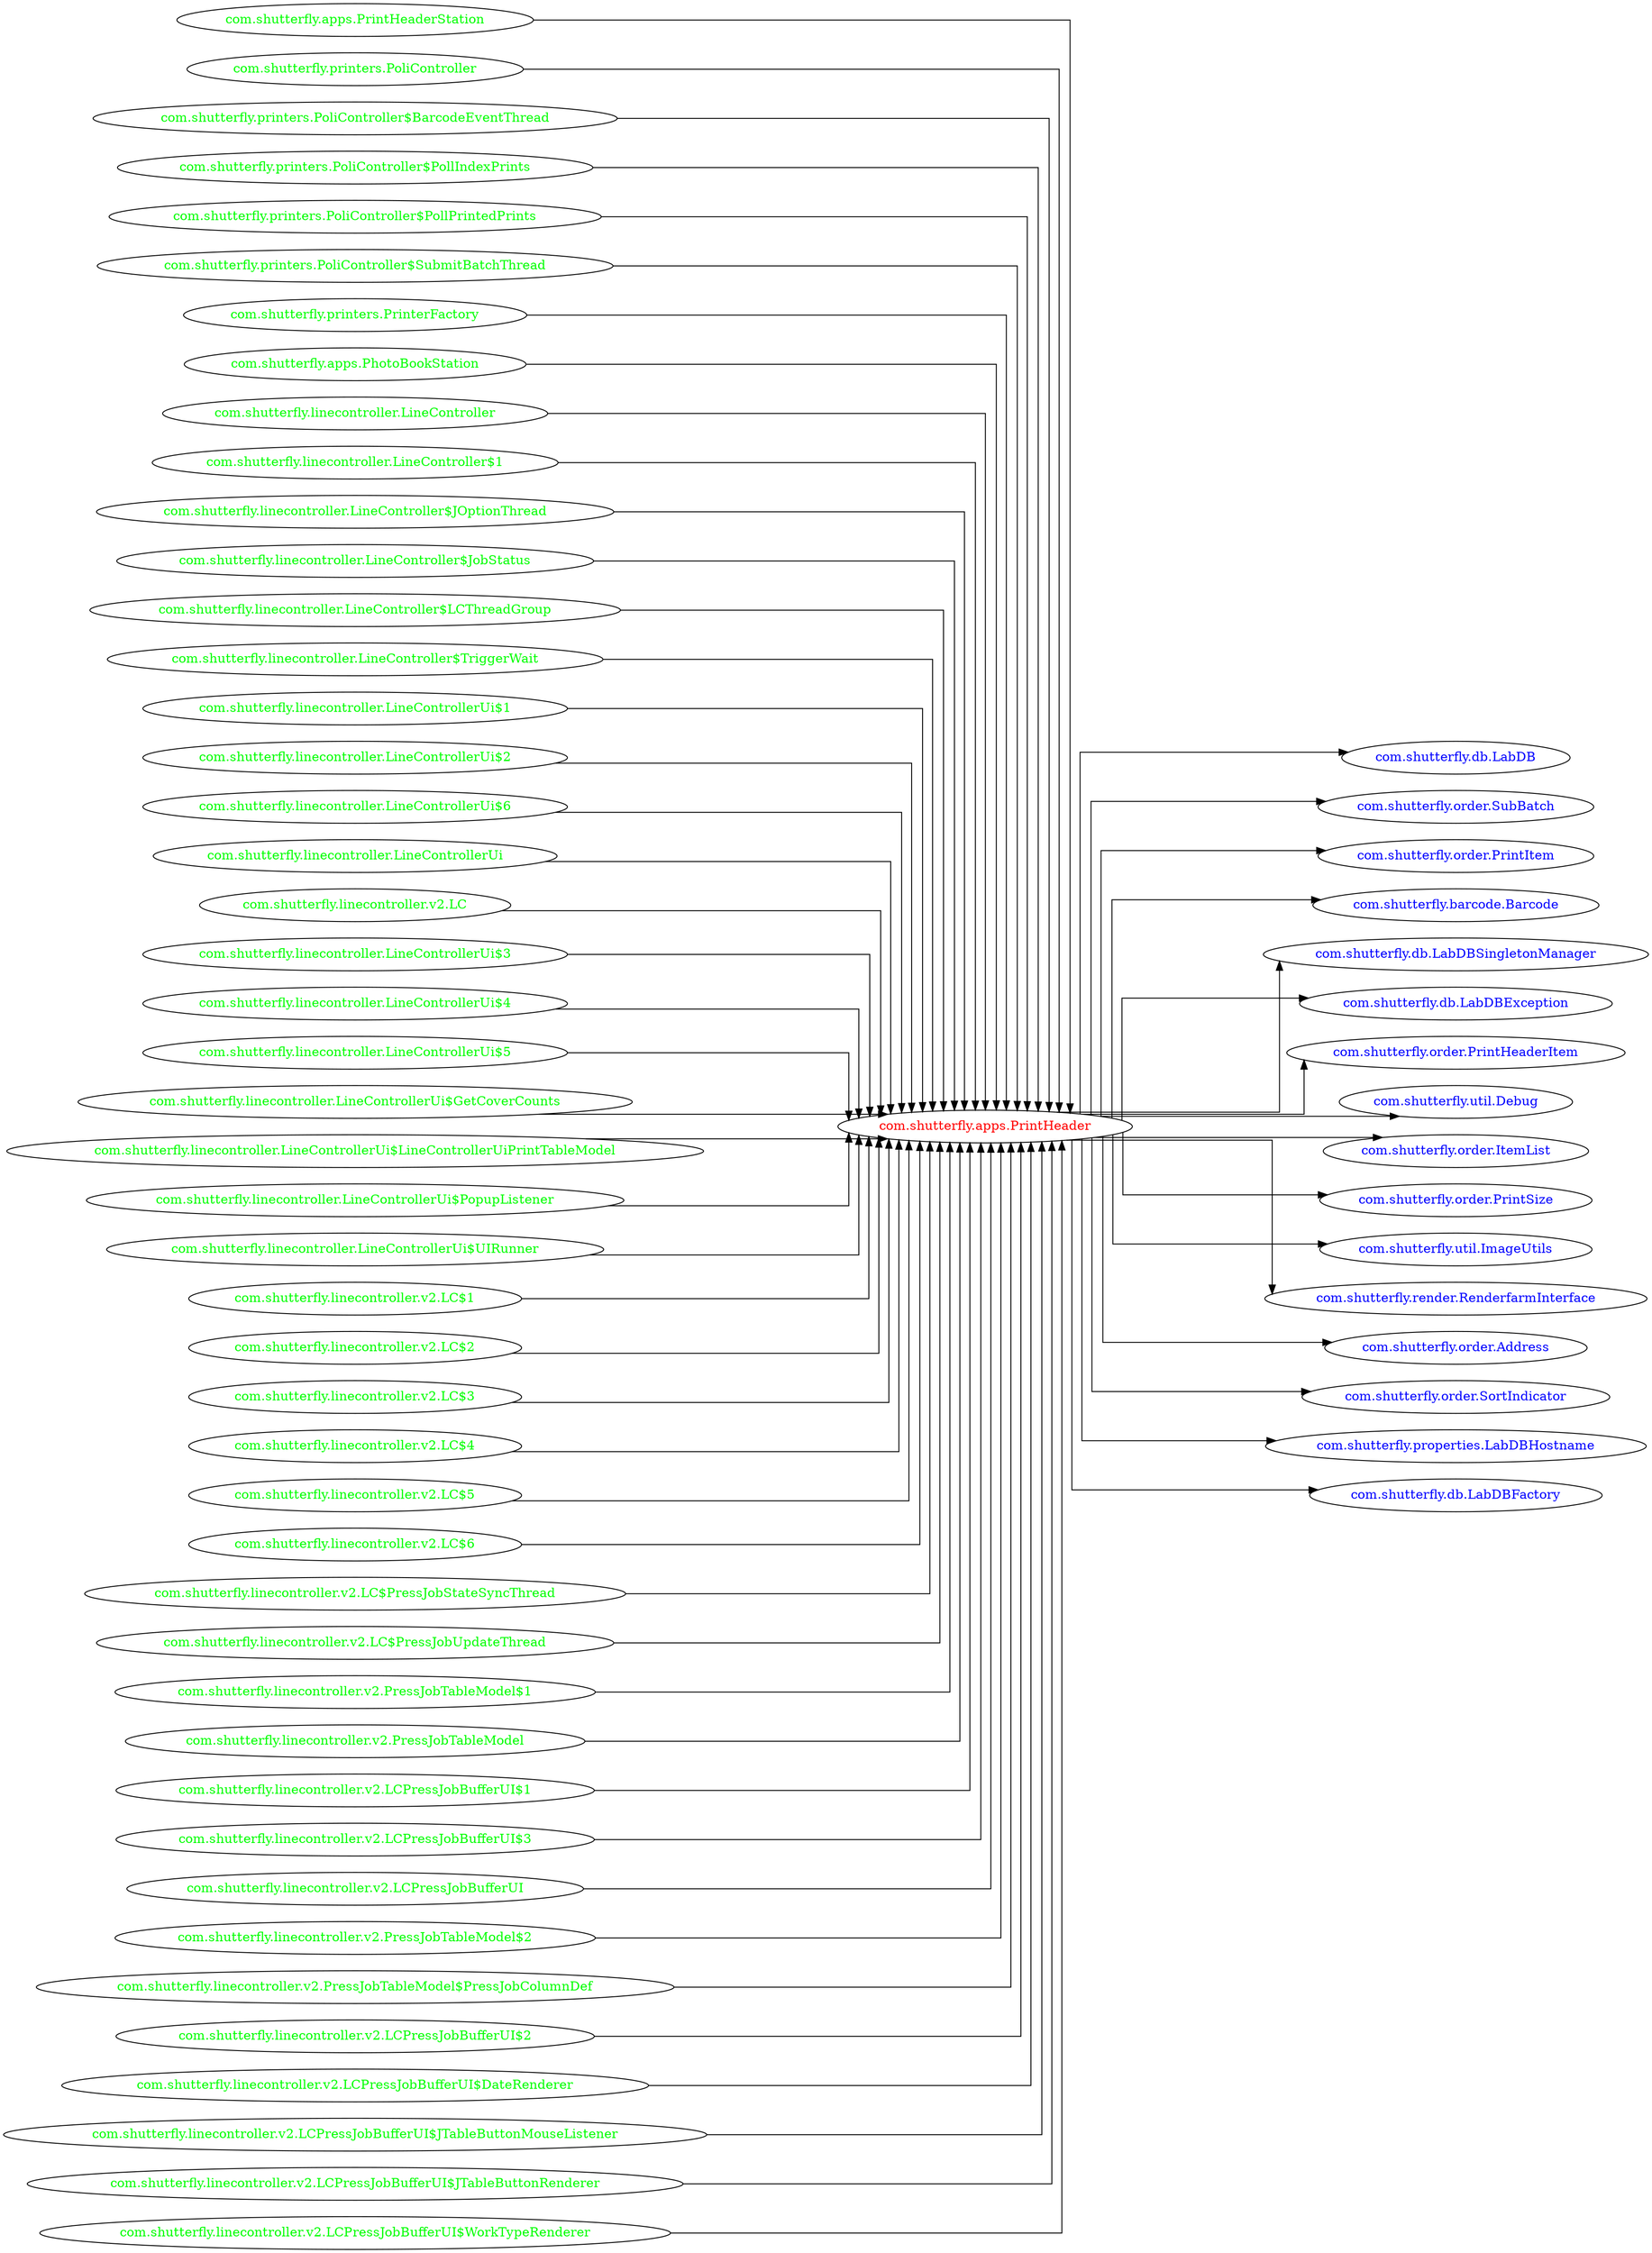 digraph dependencyGraph {
 concentrate=true;
 ranksep="2.0";
 rankdir="LR"; 
 splines="ortho";
"com.shutterfly.apps.PrintHeader" [fontcolor="red"];
"com.shutterfly.db.LabDB" [ fontcolor="blue" ];
"com.shutterfly.apps.PrintHeader"->"com.shutterfly.db.LabDB";
"com.shutterfly.order.SubBatch" [ fontcolor="blue" ];
"com.shutterfly.apps.PrintHeader"->"com.shutterfly.order.SubBatch";
"com.shutterfly.order.PrintItem" [ fontcolor="blue" ];
"com.shutterfly.apps.PrintHeader"->"com.shutterfly.order.PrintItem";
"com.shutterfly.barcode.Barcode" [ fontcolor="blue" ];
"com.shutterfly.apps.PrintHeader"->"com.shutterfly.barcode.Barcode";
"com.shutterfly.db.LabDBSingletonManager" [ fontcolor="blue" ];
"com.shutterfly.apps.PrintHeader"->"com.shutterfly.db.LabDBSingletonManager";
"com.shutterfly.db.LabDBException" [ fontcolor="blue" ];
"com.shutterfly.apps.PrintHeader"->"com.shutterfly.db.LabDBException";
"com.shutterfly.order.PrintHeaderItem" [ fontcolor="blue" ];
"com.shutterfly.apps.PrintHeader"->"com.shutterfly.order.PrintHeaderItem";
"com.shutterfly.util.Debug" [ fontcolor="blue" ];
"com.shutterfly.apps.PrintHeader"->"com.shutterfly.util.Debug";
"com.shutterfly.order.ItemList" [ fontcolor="blue" ];
"com.shutterfly.apps.PrintHeader"->"com.shutterfly.order.ItemList";
"com.shutterfly.order.PrintSize" [ fontcolor="blue" ];
"com.shutterfly.apps.PrintHeader"->"com.shutterfly.order.PrintSize";
"com.shutterfly.util.ImageUtils" [ fontcolor="blue" ];
"com.shutterfly.apps.PrintHeader"->"com.shutterfly.util.ImageUtils";
"com.shutterfly.render.RenderfarmInterface" [ fontcolor="blue" ];
"com.shutterfly.apps.PrintHeader"->"com.shutterfly.render.RenderfarmInterface";
"com.shutterfly.order.Address" [ fontcolor="blue" ];
"com.shutterfly.apps.PrintHeader"->"com.shutterfly.order.Address";
"com.shutterfly.order.SortIndicator" [ fontcolor="blue" ];
"com.shutterfly.apps.PrintHeader"->"com.shutterfly.order.SortIndicator";
"com.shutterfly.properties.LabDBHostname" [ fontcolor="blue" ];
"com.shutterfly.apps.PrintHeader"->"com.shutterfly.properties.LabDBHostname";
"com.shutterfly.db.LabDBFactory" [ fontcolor="blue" ];
"com.shutterfly.apps.PrintHeader"->"com.shutterfly.db.LabDBFactory";
"com.shutterfly.apps.PrintHeaderStation" [ fontcolor="green" ];
"com.shutterfly.apps.PrintHeaderStation"->"com.shutterfly.apps.PrintHeader";
"com.shutterfly.printers.PoliController" [ fontcolor="green" ];
"com.shutterfly.printers.PoliController"->"com.shutterfly.apps.PrintHeader";
"com.shutterfly.printers.PoliController$BarcodeEventThread" [ fontcolor="green" ];
"com.shutterfly.printers.PoliController$BarcodeEventThread"->"com.shutterfly.apps.PrintHeader";
"com.shutterfly.printers.PoliController$PollIndexPrints" [ fontcolor="green" ];
"com.shutterfly.printers.PoliController$PollIndexPrints"->"com.shutterfly.apps.PrintHeader";
"com.shutterfly.printers.PoliController$PollPrintedPrints" [ fontcolor="green" ];
"com.shutterfly.printers.PoliController$PollPrintedPrints"->"com.shutterfly.apps.PrintHeader";
"com.shutterfly.printers.PoliController$SubmitBatchThread" [ fontcolor="green" ];
"com.shutterfly.printers.PoliController$SubmitBatchThread"->"com.shutterfly.apps.PrintHeader";
"com.shutterfly.printers.PrinterFactory" [ fontcolor="green" ];
"com.shutterfly.printers.PrinterFactory"->"com.shutterfly.apps.PrintHeader";
"com.shutterfly.apps.PhotoBookStation" [ fontcolor="green" ];
"com.shutterfly.apps.PhotoBookStation"->"com.shutterfly.apps.PrintHeader";
"com.shutterfly.linecontroller.LineController" [ fontcolor="green" ];
"com.shutterfly.linecontroller.LineController"->"com.shutterfly.apps.PrintHeader";
"com.shutterfly.linecontroller.LineController$1" [ fontcolor="green" ];
"com.shutterfly.linecontroller.LineController$1"->"com.shutterfly.apps.PrintHeader";
"com.shutterfly.linecontroller.LineController$JOptionThread" [ fontcolor="green" ];
"com.shutterfly.linecontroller.LineController$JOptionThread"->"com.shutterfly.apps.PrintHeader";
"com.shutterfly.linecontroller.LineController$JobStatus" [ fontcolor="green" ];
"com.shutterfly.linecontroller.LineController$JobStatus"->"com.shutterfly.apps.PrintHeader";
"com.shutterfly.linecontroller.LineController$LCThreadGroup" [ fontcolor="green" ];
"com.shutterfly.linecontroller.LineController$LCThreadGroup"->"com.shutterfly.apps.PrintHeader";
"com.shutterfly.linecontroller.LineController$TriggerWait" [ fontcolor="green" ];
"com.shutterfly.linecontroller.LineController$TriggerWait"->"com.shutterfly.apps.PrintHeader";
"com.shutterfly.linecontroller.LineControllerUi$1" [ fontcolor="green" ];
"com.shutterfly.linecontroller.LineControllerUi$1"->"com.shutterfly.apps.PrintHeader";
"com.shutterfly.linecontroller.LineControllerUi$2" [ fontcolor="green" ];
"com.shutterfly.linecontroller.LineControllerUi$2"->"com.shutterfly.apps.PrintHeader";
"com.shutterfly.linecontroller.LineControllerUi$6" [ fontcolor="green" ];
"com.shutterfly.linecontroller.LineControllerUi$6"->"com.shutterfly.apps.PrintHeader";
"com.shutterfly.linecontroller.LineControllerUi" [ fontcolor="green" ];
"com.shutterfly.linecontroller.LineControllerUi"->"com.shutterfly.apps.PrintHeader";
"com.shutterfly.linecontroller.v2.LC" [ fontcolor="green" ];
"com.shutterfly.linecontroller.v2.LC"->"com.shutterfly.apps.PrintHeader";
"com.shutterfly.linecontroller.LineControllerUi$3" [ fontcolor="green" ];
"com.shutterfly.linecontroller.LineControllerUi$3"->"com.shutterfly.apps.PrintHeader";
"com.shutterfly.linecontroller.LineControllerUi$4" [ fontcolor="green" ];
"com.shutterfly.linecontroller.LineControllerUi$4"->"com.shutterfly.apps.PrintHeader";
"com.shutterfly.linecontroller.LineControllerUi$5" [ fontcolor="green" ];
"com.shutterfly.linecontroller.LineControllerUi$5"->"com.shutterfly.apps.PrintHeader";
"com.shutterfly.linecontroller.LineControllerUi$GetCoverCounts" [ fontcolor="green" ];
"com.shutterfly.linecontroller.LineControllerUi$GetCoverCounts"->"com.shutterfly.apps.PrintHeader";
"com.shutterfly.linecontroller.LineControllerUi$LineControllerUiPrintTableModel" [ fontcolor="green" ];
"com.shutterfly.linecontroller.LineControllerUi$LineControllerUiPrintTableModel"->"com.shutterfly.apps.PrintHeader";
"com.shutterfly.linecontroller.LineControllerUi$PopupListener" [ fontcolor="green" ];
"com.shutterfly.linecontroller.LineControllerUi$PopupListener"->"com.shutterfly.apps.PrintHeader";
"com.shutterfly.linecontroller.LineControllerUi$UIRunner" [ fontcolor="green" ];
"com.shutterfly.linecontroller.LineControllerUi$UIRunner"->"com.shutterfly.apps.PrintHeader";
"com.shutterfly.linecontroller.v2.LC$1" [ fontcolor="green" ];
"com.shutterfly.linecontroller.v2.LC$1"->"com.shutterfly.apps.PrintHeader";
"com.shutterfly.linecontroller.v2.LC$2" [ fontcolor="green" ];
"com.shutterfly.linecontroller.v2.LC$2"->"com.shutterfly.apps.PrintHeader";
"com.shutterfly.linecontroller.v2.LC$3" [ fontcolor="green" ];
"com.shutterfly.linecontroller.v2.LC$3"->"com.shutterfly.apps.PrintHeader";
"com.shutterfly.linecontroller.v2.LC$4" [ fontcolor="green" ];
"com.shutterfly.linecontroller.v2.LC$4"->"com.shutterfly.apps.PrintHeader";
"com.shutterfly.linecontroller.v2.LC$5" [ fontcolor="green" ];
"com.shutterfly.linecontroller.v2.LC$5"->"com.shutterfly.apps.PrintHeader";
"com.shutterfly.linecontroller.v2.LC$6" [ fontcolor="green" ];
"com.shutterfly.linecontroller.v2.LC$6"->"com.shutterfly.apps.PrintHeader";
"com.shutterfly.linecontroller.v2.LC$PressJobStateSyncThread" [ fontcolor="green" ];
"com.shutterfly.linecontroller.v2.LC$PressJobStateSyncThread"->"com.shutterfly.apps.PrintHeader";
"com.shutterfly.linecontroller.v2.LC$PressJobUpdateThread" [ fontcolor="green" ];
"com.shutterfly.linecontroller.v2.LC$PressJobUpdateThread"->"com.shutterfly.apps.PrintHeader";
"com.shutterfly.linecontroller.v2.PressJobTableModel$1" [ fontcolor="green" ];
"com.shutterfly.linecontroller.v2.PressJobTableModel$1"->"com.shutterfly.apps.PrintHeader";
"com.shutterfly.linecontroller.v2.PressJobTableModel" [ fontcolor="green" ];
"com.shutterfly.linecontroller.v2.PressJobTableModel"->"com.shutterfly.apps.PrintHeader";
"com.shutterfly.linecontroller.v2.LCPressJobBufferUI$1" [ fontcolor="green" ];
"com.shutterfly.linecontroller.v2.LCPressJobBufferUI$1"->"com.shutterfly.apps.PrintHeader";
"com.shutterfly.linecontroller.v2.LCPressJobBufferUI$3" [ fontcolor="green" ];
"com.shutterfly.linecontroller.v2.LCPressJobBufferUI$3"->"com.shutterfly.apps.PrintHeader";
"com.shutterfly.linecontroller.v2.LCPressJobBufferUI" [ fontcolor="green" ];
"com.shutterfly.linecontroller.v2.LCPressJobBufferUI"->"com.shutterfly.apps.PrintHeader";
"com.shutterfly.linecontroller.v2.PressJobTableModel$2" [ fontcolor="green" ];
"com.shutterfly.linecontroller.v2.PressJobTableModel$2"->"com.shutterfly.apps.PrintHeader";
"com.shutterfly.linecontroller.v2.PressJobTableModel$PressJobColumnDef" [ fontcolor="green" ];
"com.shutterfly.linecontroller.v2.PressJobTableModel$PressJobColumnDef"->"com.shutterfly.apps.PrintHeader";
"com.shutterfly.linecontroller.v2.LCPressJobBufferUI$2" [ fontcolor="green" ];
"com.shutterfly.linecontroller.v2.LCPressJobBufferUI$2"->"com.shutterfly.apps.PrintHeader";
"com.shutterfly.linecontroller.v2.LCPressJobBufferUI$DateRenderer" [ fontcolor="green" ];
"com.shutterfly.linecontroller.v2.LCPressJobBufferUI$DateRenderer"->"com.shutterfly.apps.PrintHeader";
"com.shutterfly.linecontroller.v2.LCPressJobBufferUI$JTableButtonMouseListener" [ fontcolor="green" ];
"com.shutterfly.linecontroller.v2.LCPressJobBufferUI$JTableButtonMouseListener"->"com.shutterfly.apps.PrintHeader";
"com.shutterfly.linecontroller.v2.LCPressJobBufferUI$JTableButtonRenderer" [ fontcolor="green" ];
"com.shutterfly.linecontroller.v2.LCPressJobBufferUI$JTableButtonRenderer"->"com.shutterfly.apps.PrintHeader";
"com.shutterfly.linecontroller.v2.LCPressJobBufferUI$WorkTypeRenderer" [ fontcolor="green" ];
"com.shutterfly.linecontroller.v2.LCPressJobBufferUI$WorkTypeRenderer"->"com.shutterfly.apps.PrintHeader";
}